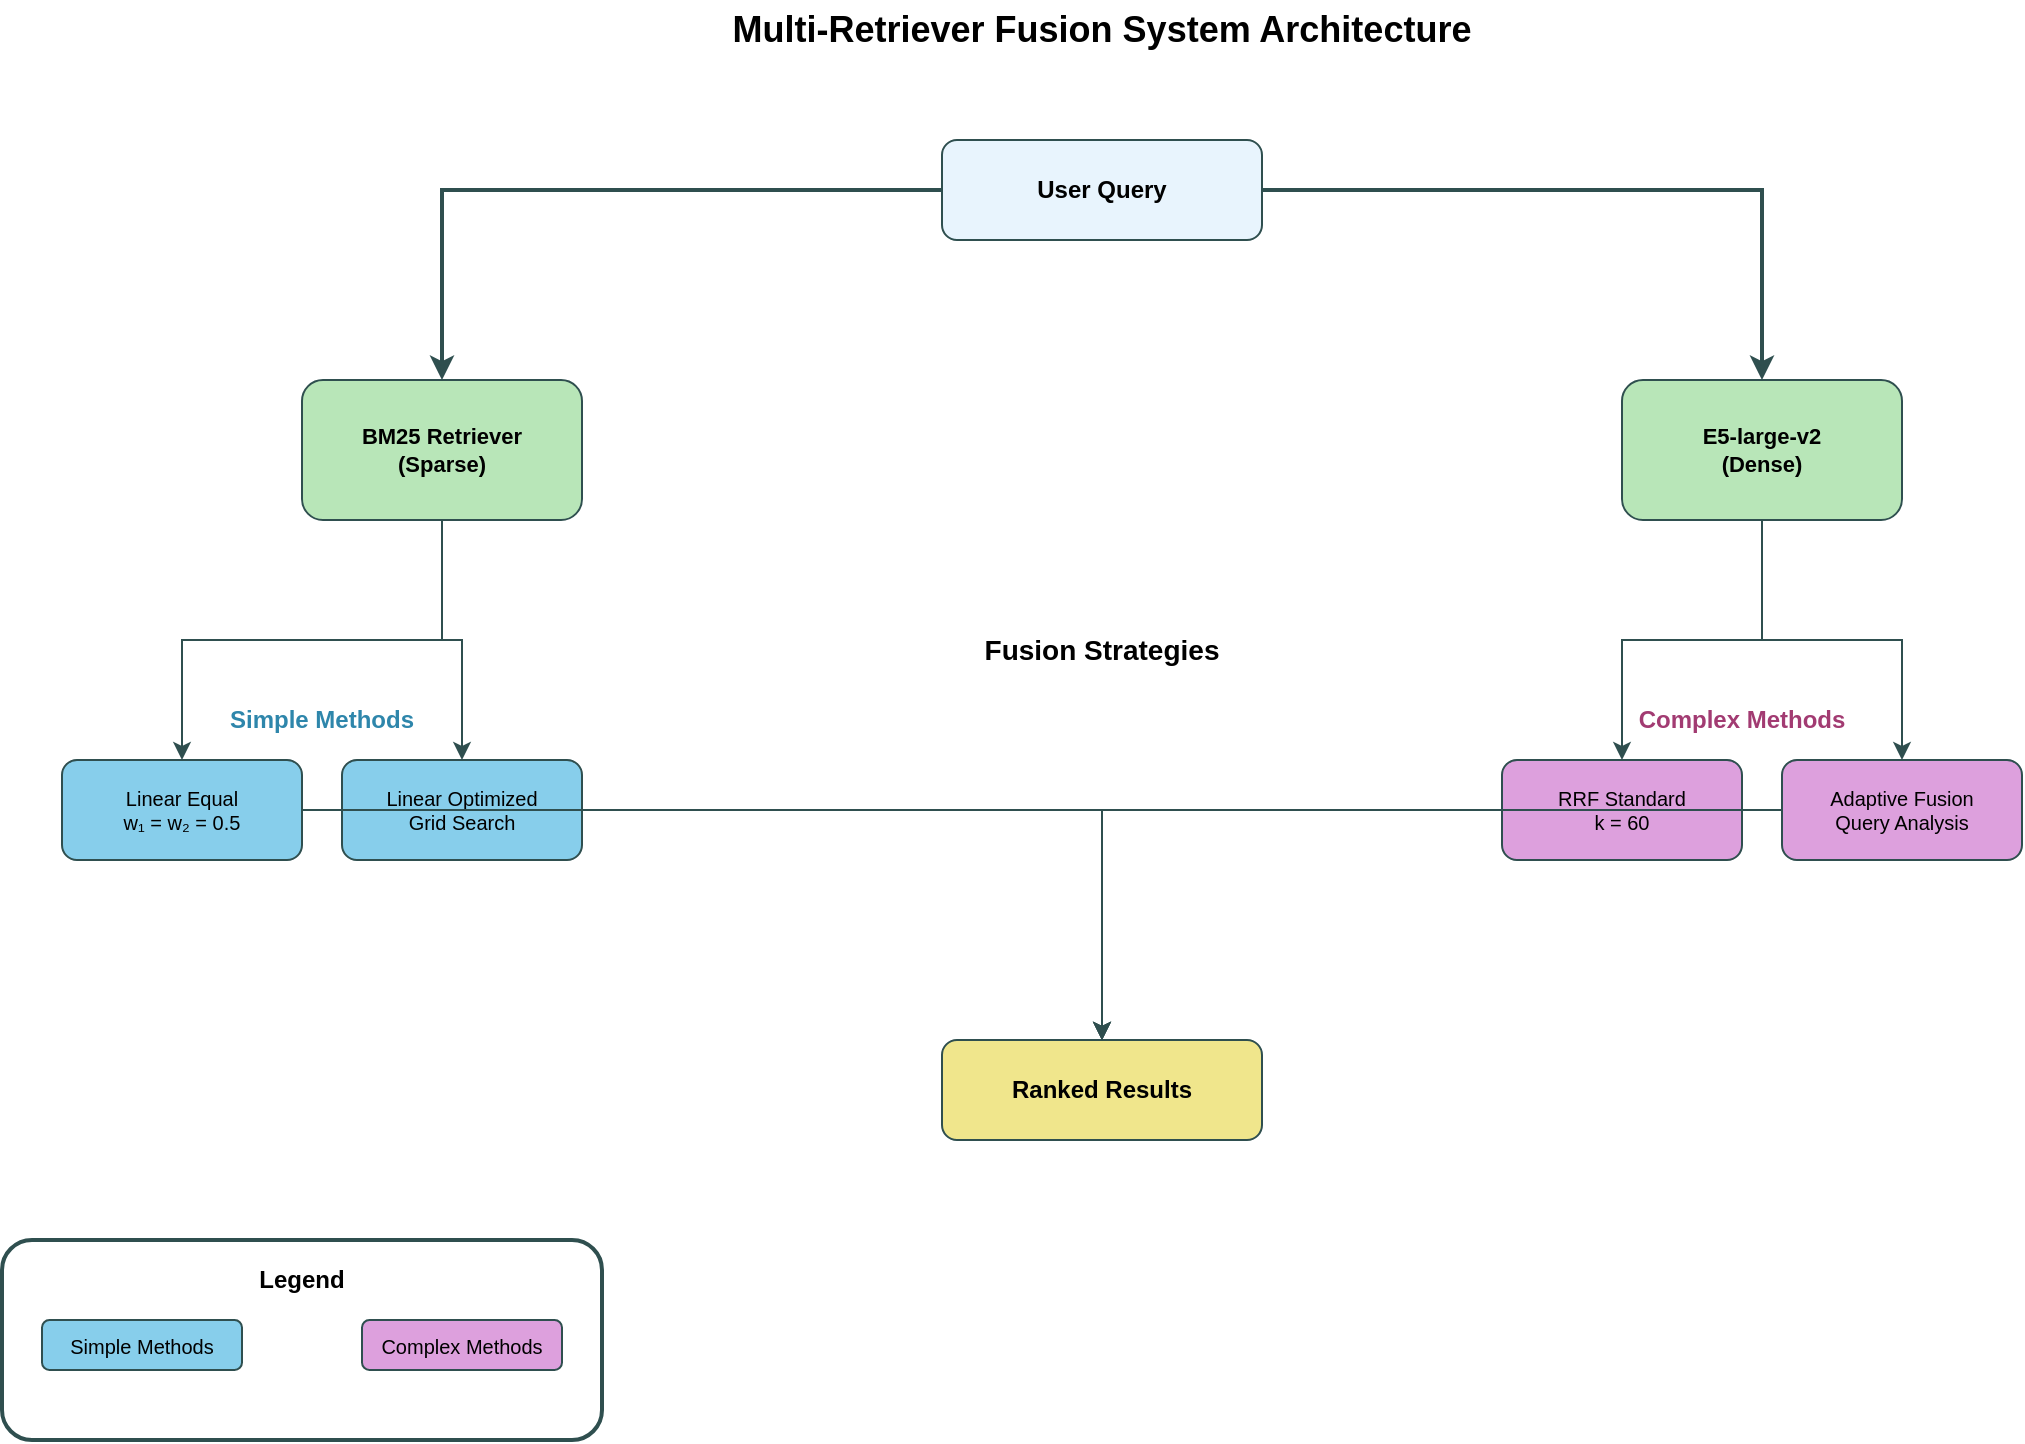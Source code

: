 <mxfile>
    <diagram id="MultiRetrieverArchitecture" name="Multi-Retriever System Architecture">
        <mxGraphModel dx="1422" dy="796" grid="1" gridSize="10" guides="1" tooltips="1" connect="1" arrows="1" fold="1" page="1" pageScale="1" pageWidth="1200" pageHeight="800" math="0" shadow="0">
            <root>
                <mxCell id="0"/>
                <mxCell id="1" parent="0"/>
                
                <!-- Title -->
                <mxCell id="title" value="Multi-Retriever Fusion System Architecture" style="text;html=1;strokeColor=none;fillColor=none;align=center;verticalAlign=middle;whiteSpace=wrap;rounded=0;fontSize=18;fontStyle=1;" vertex="1" parent="1">
                    <mxGeometry x="400" y="30" width="400" height="30" as="geometry"/>
                </mxCell>
                
                <!-- Input Layer -->
                <mxCell id="query_input" value="User Query" style="rounded=1;whiteSpace=wrap;html=1;fillColor=#E8F4FD;strokeColor=#2F4F4F;fontSize=12;fontStyle=1;" vertex="1" parent="1">
                    <mxGeometry x="520" y="100" width="160" height="50" as="geometry"/>
                </mxCell>
                
                <!-- Retriever Layer -->
                <mxCell id="bm25_retriever" value="BM25 Retriever&#xa;(Sparse)" style="rounded=1;whiteSpace=wrap;html=1;fillColor=#B8E6B8;strokeColor=#2F4F4F;fontSize=11;fontStyle=1;" vertex="1" parent="1">
                    <mxGeometry x="200" y="220" width="140" height="70" as="geometry"/>
                </mxCell>
                
                <mxCell id="dense_retriever" value="E5-large-v2&#xa;(Dense)" style="rounded=1;whiteSpace=wrap;html=1;fillColor=#B8E6B8;strokeColor=#2F4F4F;fontSize=11;fontStyle=1;" vertex="1" parent="1">
                    <mxGeometry x="860" y="220" width="140" height="70" as="geometry"/>
                </mxCell>
                
                <!-- Fusion Strategy Layer -->
                <mxCell id="fusion_title" value="Fusion Strategies" style="text;html=1;strokeColor=none;fillColor=none;align=center;verticalAlign=middle;whiteSpace=wrap;rounded=0;fontSize=14;fontStyle=1;" vertex="1" parent="1">
                    <mxGeometry x="520" y="340" width="160" height="30" as="geometry"/>
                </mxCell>
                
                <!-- Simple Methods -->
                <mxCell id="simple_label" value="Simple Methods" style="text;html=1;strokeColor=none;fillColor=none;align=center;verticalAlign=middle;whiteSpace=wrap;rounded=0;fontSize=12;fontStyle=1;fontColor=#2E86AB;" vertex="1" parent="1">
                    <mxGeometry x="150" y="380" width="120" height="20" as="geometry"/>
                </mxCell>
                
                <mxCell id="linear_equal" value="Linear Equal&#xa;w₁ = w₂ = 0.5" style="rounded=1;whiteSpace=wrap;html=1;fillColor=#87CEEB;strokeColor=#2F4F4F;fontSize=10;" vertex="1" parent="1">
                    <mxGeometry x="80" y="410" width="120" height="50" as="geometry"/>
                </mxCell>
                
                <mxCell id="linear_optimized" value="Linear Optimized&#xa;Grid Search" style="rounded=1;whiteSpace=wrap;html=1;fillColor=#87CEEB;strokeColor=#2F4F4F;fontSize=10;" vertex="1" parent="1">
                    <mxGeometry x="220" y="410" width="120" height="50" as="geometry"/>
                </mxCell>
                
                <!-- Complex Methods -->
                <mxCell id="complex_label" value="Complex Methods" style="text;html=1;strokeColor=none;fillColor=none;align=center;verticalAlign=middle;whiteSpace=wrap;rounded=0;fontSize=12;fontStyle=1;fontColor=#A23B72;" vertex="1" parent="1">
                    <mxGeometry x="860" y="380" width="120" height="20" as="geometry"/>
                </mxCell>
                
                <mxCell id="rrf_standard" value="RRF Standard&#xa;k = 60" style="rounded=1;whiteSpace=wrap;html=1;fillColor=#DDA0DD;strokeColor=#2F4F4F;fontSize=10;" vertex="1" parent="1">
                    <mxGeometry x="800" y="410" width="120" height="50" as="geometry"/>
                </mxCell>
                
                <mxCell id="adaptive_fusion" value="Adaptive Fusion&#xa;Query Analysis" style="rounded=1;whiteSpace=wrap;html=1;fillColor=#DDA0DD;strokeColor=#2F4F4F;fontSize=10;" vertex="1" parent="1">
                    <mxGeometry x="940" y="410" width="120" height="50" as="geometry"/>
                </mxCell>
                
                <!-- Output Layer -->
                <mxCell id="ranked_results" value="Ranked Results" style="rounded=1;whiteSpace=wrap;html=1;fillColor=#F0E68C;strokeColor=#2F4F4F;fontSize=12;fontStyle=1;" vertex="1" parent="1">
                    <mxGeometry x="520" y="550" width="160" height="50" as="geometry"/>
                </mxCell>
                
                <!-- Arrows from Query to Retrievers -->
                <mxCell id="arrow1" style="edgeStyle=orthogonalEdgeStyle;rounded=0;orthogonalLoop=1;jettySize=auto;html=1;strokeWidth=2;strokeColor=#2F4F4F;" edge="1" parent="1" source="query_input" target="bm25_retriever">
                    <mxGeometry relative="1" as="geometry"/>
                </mxCell>
                
                <mxCell id="arrow2" style="edgeStyle=orthogonalEdgeStyle;rounded=0;orthogonalLoop=1;jettySize=auto;html=1;strokeWidth=2;strokeColor=#2F4F4F;" edge="1" parent="1" source="query_input" target="dense_retriever">
                    <mxGeometry relative="1" as="geometry"/>
                </mxCell>
                
                <!-- Arrows from Retrievers to Fusion Methods -->
                <mxCell id="arrow3" style="edgeStyle=orthogonalEdgeStyle;rounded=0;orthogonalLoop=1;jettySize=auto;html=1;strokeWidth=1;strokeColor=#2F4F4F;" edge="1" parent="1" source="bm25_retriever" target="linear_equal">
                    <mxGeometry relative="1" as="geometry"/>
                </mxCell>
                
                <mxCell id="arrow4" style="edgeStyle=orthogonalEdgeStyle;rounded=0;orthogonalLoop=1;jettySize=auto;html=1;strokeWidth=1;strokeColor=#2F4F4F;" edge="1" parent="1" source="bm25_retriever" target="linear_optimized">
                    <mxGeometry relative="1" as="geometry"/>
                </mxCell>
                
                <mxCell id="arrow5" style="edgeStyle=orthogonalEdgeStyle;rounded=0;orthogonalLoop=1;jettySize=auto;html=1;strokeWidth=1;strokeColor=#2F4F4F;" edge="1" parent="1" source="dense_retriever" target="rrf_standard">
                    <mxGeometry relative="1" as="geometry"/>
                </mxCell>
                
                <mxCell id="arrow6" style="edgeStyle=orthogonalEdgeStyle;rounded=0;orthogonalLoop=1;jettySize=auto;html=1;strokeWidth=1;strokeColor=#2F4F4F;" edge="1" parent="1" source="dense_retriever" target="adaptive_fusion">
                    <mxGeometry relative="1" as="geometry"/>
                </mxCell>
                
                <!-- Arrows from Fusion Methods to Output -->
                <mxCell id="arrow7" style="edgeStyle=orthogonalEdgeStyle;rounded=0;orthogonalLoop=1;jettySize=auto;html=1;strokeWidth=1;strokeColor=#2F4F4F;" edge="1" parent="1" source="linear_equal" target="ranked_results">
                    <mxGeometry relative="1" as="geometry"/>
                </mxCell>
                
                <mxCell id="arrow8" style="edgeStyle=orthogonalEdgeStyle;rounded=0;orthogonalLoop=1;jettySize=auto;html=1;strokeWidth=1;strokeColor=#2F4F4F;" edge="1" parent="1" source="linear_optimized" target="ranked_results">
                    <mxGeometry relative="1" as="geometry"/>
                </mxCell>
                
                <mxCell id="arrow9" style="edgeStyle=orthogonalEdgeStyle;rounded=0;orthogonalLoop=1;jettySize=auto;html=1;strokeWidth=1;strokeColor=#2F4F4F;" edge="1" parent="1" source="rrf_standard" target="ranked_results">
                    <mxGeometry relative="1" as="geometry"/>
                </mxCell>
                
                <mxCell id="arrow10" style="edgeStyle=orthogonalEdgeStyle;rounded=0;orthogonalLoop=1;jettySize=auto;html=1;strokeWidth=1;strokeColor=#2F4F4F;" edge="1" parent="1" source="adaptive_fusion" target="ranked_results">
                    <mxGeometry relative="1" as="geometry"/>
                </mxCell>
                
                <!-- Legend -->
                <mxCell id="legend_box" value="" style="rounded=1;whiteSpace=wrap;html=1;fillColor=none;strokeColor=#2F4F4F;strokeWidth=2;" vertex="1" parent="1">
                    <mxGeometry x="50" y="650" width="300" height="100" as="geometry"/>
                </mxCell>
                
                <mxCell id="legend_title" value="Legend" style="text;html=1;strokeColor=none;fillColor=none;align=center;verticalAlign=middle;whiteSpace=wrap;rounded=0;fontSize=12;fontStyle=1;" vertex="1" parent="1">
                    <mxGeometry x="180" y="660" width="40" height="20" as="geometry"/>
                </mxCell>
                
                <mxCell id="legend_simple" value="Simple Methods" style="rounded=1;whiteSpace=wrap;html=1;fillColor=#87CEEB;strokeColor=#2F4F4F;fontSize=10;" vertex="1" parent="1">
                    <mxGeometry x="70" y="690" width="100" height="25" as="geometry"/>
                </mxCell>
                
                <mxCell id="legend_complex" value="Complex Methods" style="rounded=1;whiteSpace=wrap;html=1;fillColor=#DDA0DD;strokeColor=#2F4F4F;fontSize=10;" vertex="1" parent="1">
                    <mxGeometry x="230" y="690" width="100" height="25" as="geometry"/>
                </mxCell>
                
            </root>
        </mxGraphModel>
    </diagram>
</mxfile>
